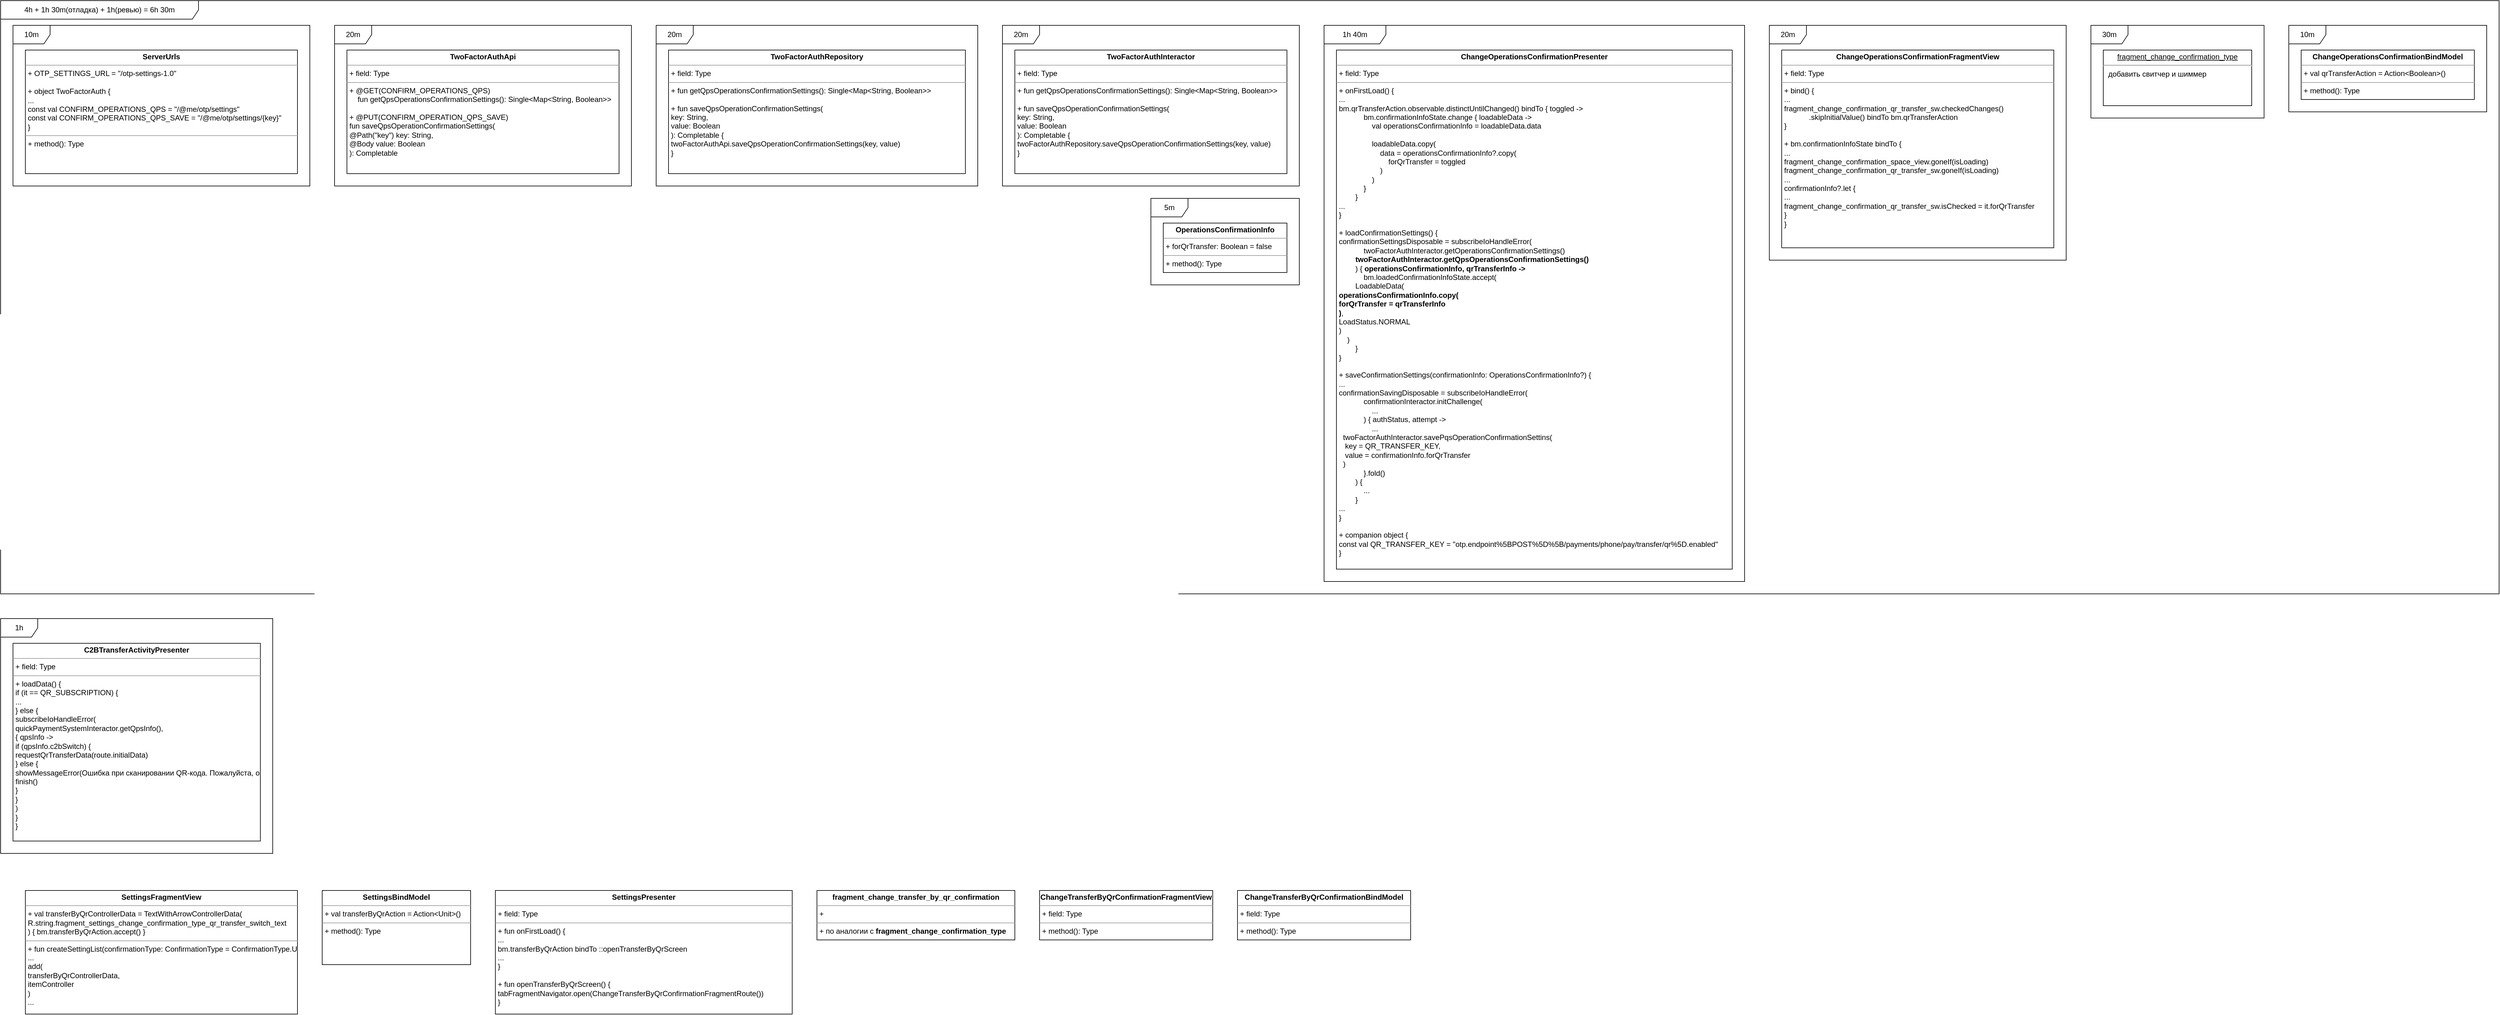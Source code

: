 <mxfile version="16.2.6" type="github">
  <diagram id="dtNNPIjGnfpnKM4EfALH" name="Page-1">
    <mxGraphModel dx="948" dy="1615" grid="1" gridSize="10" guides="1" tooltips="1" connect="1" arrows="1" fold="1" page="1" pageScale="1" pageWidth="850" pageHeight="1100" math="0" shadow="0">
      <root>
        <mxCell id="0" />
        <mxCell id="1" parent="0" />
        <mxCell id="L3CYPhSWqcNMOgiigEOy-1" value="&lt;p style=&quot;margin: 0px ; margin-top: 4px ; text-align: center ; text-decoration: underline&quot;&gt;fragment_change_confirmation_type&lt;/p&gt;&lt;hr&gt;&lt;p style=&quot;margin: 0px ; margin-left: 8px&quot;&gt;добавить свитчер и шиммер&lt;br&gt;&lt;/p&gt;" style="verticalAlign=top;align=left;overflow=fill;fontSize=12;fontFamily=Helvetica;html=1;" parent="1" vertex="1">
          <mxGeometry x="4240" y="40" width="240" height="90" as="geometry" />
        </mxCell>
        <mxCell id="L3CYPhSWqcNMOgiigEOy-2" value="&lt;p style=&quot;margin: 0px ; margin-top: 4px ; text-align: center&quot;&gt;&lt;b&gt;ChangeOperationsConfirmationFragmentView&lt;/b&gt;&lt;/p&gt;&lt;hr size=&quot;1&quot;&gt;&lt;p style=&quot;margin: 0px ; margin-left: 4px&quot;&gt;+ field: Type&lt;/p&gt;&lt;hr size=&quot;1&quot;&gt;&lt;p style=&quot;margin: 0px ; margin-left: 4px&quot;&gt;+ bind() {&lt;/p&gt;&lt;p style=&quot;margin: 0px ; margin-left: 4px&quot;&gt;...&lt;/p&gt;&lt;p style=&quot;margin: 0px ; margin-left: 4px&quot;&gt;fragment_change_confirmation_qr_transfer_sw.checkedChanges()&lt;br&gt;&amp;nbsp;&amp;nbsp;&amp;nbsp;&amp;nbsp;&amp;nbsp;&amp;nbsp;&amp;nbsp;&amp;nbsp;&amp;nbsp;&amp;nbsp;&amp;nbsp; .skipInitialValue() bindTo bm.qrTransferAction&lt;br&gt;&lt;/p&gt;&lt;p style=&quot;margin: 0px ; margin-left: 4px&quot;&gt;}&lt;br&gt;&lt;/p&gt;&lt;p style=&quot;margin: 0px ; margin-left: 4px&quot;&gt;&lt;br&gt;&lt;/p&gt;&lt;p style=&quot;margin: 0px ; margin-left: 4px&quot;&gt;+ bm.confirmationInfoState bindTo {&lt;/p&gt;&lt;p style=&quot;margin: 0px ; margin-left: 4px&quot;&gt;...&lt;/p&gt;&lt;p style=&quot;margin: 0px ; margin-left: 4px&quot;&gt;fragment_change_confirmation_space_view.goneIf(isLoading)&lt;br&gt;fragment_change_confirmation_qr_transfer_sw.goneIf(isLoading)&lt;/p&gt;&lt;p style=&quot;margin: 0px ; margin-left: 4px&quot;&gt;...&lt;/p&gt;&lt;p style=&quot;margin: 0px ; margin-left: 4px&quot;&gt;confirmationInfo?.let {&lt;br&gt;...&lt;br&gt;fragment_change_confirmation_qr_transfer_sw.isChecked = it.forQrTransfer&lt;br&gt;}&lt;br&gt;&lt;/p&gt;&lt;p style=&quot;margin: 0px ; margin-left: 4px&quot;&gt;}&lt;br&gt;&lt;/p&gt;" style="verticalAlign=top;align=left;overflow=fill;fontSize=12;fontFamily=Helvetica;html=1;" parent="1" vertex="1">
          <mxGeometry x="3720" y="40" width="440" height="320" as="geometry" />
        </mxCell>
        <mxCell id="7GuGKfg8-Vmtqx_74Q5k-1" value="&lt;p style=&quot;margin: 0px ; margin-top: 4px ; text-align: center&quot;&gt;&lt;b&gt;ServerUrls&lt;/b&gt;&lt;/p&gt;&lt;hr size=&quot;1&quot;&gt;&lt;p style=&quot;margin: 0px ; margin-left: 4px&quot;&gt;+ OTP_SETTINGS_URL = &quot;/otp-settings-1.0&quot;&lt;/p&gt;&lt;p style=&quot;margin: 0px ; margin-left: 4px&quot;&gt;&lt;br&gt;&lt;/p&gt;&lt;p style=&quot;margin: 0px ; margin-left: 4px&quot;&gt;+ object TwoFactorAuth {&lt;/p&gt;&lt;p style=&quot;margin: 0px ; margin-left: 4px&quot;&gt;...&lt;/p&gt;&lt;p style=&quot;margin: 0px ; margin-left: 4px&quot;&gt;const val CONFIRM_OPERATIONS_QPS = &quot;/@me/otp/settings&quot;&lt;/p&gt;&lt;p style=&quot;margin: 0px ; margin-left: 4px&quot;&gt;const val CONFIRM_OPERATIONS_QPS_SAVE = &quot;/@me/otp/settings/{key}&quot;&lt;br&gt;&lt;/p&gt;&lt;p style=&quot;margin: 0px ; margin-left: 4px&quot;&gt;}&lt;br&gt;&lt;/p&gt;&lt;hr size=&quot;1&quot;&gt;&lt;p style=&quot;margin: 0px ; margin-left: 4px&quot;&gt;+ method(): Type&lt;/p&gt;" style="verticalAlign=top;align=left;overflow=fill;fontSize=12;fontFamily=Helvetica;html=1;" parent="1" vertex="1">
          <mxGeometry x="880" y="40" width="440" height="200" as="geometry" />
        </mxCell>
        <mxCell id="7GuGKfg8-Vmtqx_74Q5k-2" value="&lt;p style=&quot;margin: 0px ; margin-top: 4px ; text-align: center&quot;&gt;&lt;b&gt;TwoFactorAuthApi&lt;/b&gt;&lt;/p&gt;&lt;hr size=&quot;1&quot;&gt;&lt;p style=&quot;margin: 0px ; margin-left: 4px&quot;&gt;+ field: Type&lt;/p&gt;&lt;hr size=&quot;1&quot;&gt;&lt;p style=&quot;margin: 0px ; margin-left: 4px&quot;&gt;+ @GET(CONFIRM_OPERATIONS_QPS)&lt;br&gt;&amp;nbsp;&amp;nbsp;&amp;nbsp; fun getQpsOperationsConfirmationSettings(): Single&amp;lt;Map&amp;lt;String, Boolean&amp;gt;&amp;gt;&lt;/p&gt;&lt;p style=&quot;margin: 0px ; margin-left: 4px&quot;&gt;&lt;br&gt;&lt;/p&gt;&lt;p style=&quot;margin: 0px ; margin-left: 4px&quot;&gt;+ @PUT(CONFIRM_OPERATION_QPS_SAVE)&lt;br&gt;&lt;/p&gt;&lt;p style=&quot;margin: 0px ; margin-left: 4px&quot;&gt;fun saveQpsOperationConfirmationSettings(&lt;br&gt;@Path(&quot;key&quot;) key: String,&lt;br&gt;@Body value: Boolean&lt;br&gt;): Completable&lt;br&gt;&lt;/p&gt;" style="verticalAlign=top;align=left;overflow=fill;fontSize=12;fontFamily=Helvetica;html=1;" parent="1" vertex="1">
          <mxGeometry x="1400" y="40" width="440" height="200" as="geometry" />
        </mxCell>
        <mxCell id="7GuGKfg8-Vmtqx_74Q5k-3" value="&lt;p style=&quot;margin: 0px ; margin-top: 4px ; text-align: center&quot;&gt;&lt;b&gt;TwoFactorAuthRepository&lt;/b&gt;&lt;/p&gt;&lt;hr size=&quot;1&quot;&gt;&lt;p style=&quot;margin: 0px ; margin-left: 4px&quot;&gt;+ field: Type&lt;/p&gt;&lt;hr size=&quot;1&quot;&gt;&lt;p style=&quot;margin: 0px ; margin-left: 4px&quot;&gt;+ fun getQpsOperationsConfirmationSettings(): Single&amp;lt;Map&amp;lt;String, Boolean&amp;gt;&amp;gt;&lt;/p&gt;&lt;p style=&quot;margin: 0px ; margin-left: 4px&quot;&gt;&lt;br&gt;&lt;/p&gt;&lt;p style=&quot;margin: 0px ; margin-left: 4px&quot;&gt;+ fun saveQpsOperationConfirmationSettings(&lt;br&gt;key: String,&lt;/p&gt;&lt;p style=&quot;margin: 0px ; margin-left: 4px&quot;&gt;value: Boolean&lt;br&gt;&lt;/p&gt;&lt;p style=&quot;margin: 0px ; margin-left: 4px&quot;&gt;): Completable {&lt;br&gt;twoFactorAuthApi.saveQpsOperationConfirmationSettings(key, value)&lt;br&gt;}&lt;br&gt;&lt;/p&gt;" style="verticalAlign=top;align=left;overflow=fill;fontSize=12;fontFamily=Helvetica;html=1;" parent="1" vertex="1">
          <mxGeometry x="1920" y="40" width="480" height="200" as="geometry" />
        </mxCell>
        <mxCell id="7GuGKfg8-Vmtqx_74Q5k-4" value="&lt;p style=&quot;margin: 0px ; margin-top: 4px ; text-align: center&quot;&gt;&lt;b&gt;TwoFactorAuthInteractor&lt;/b&gt;&lt;/p&gt;&lt;hr size=&quot;1&quot;&gt;&lt;p style=&quot;margin: 0px ; margin-left: 4px&quot;&gt;+ field: Type&lt;/p&gt;&lt;hr size=&quot;1&quot;&gt;&lt;p style=&quot;margin: 0px ; margin-left: 4px&quot;&gt;+ fun getQpsOperationsConfirmationSettings(): Single&amp;lt;Map&amp;lt;String, Boolean&amp;gt;&amp;gt;&lt;/p&gt;&lt;p style=&quot;margin: 0px ; margin-left: 4px&quot;&gt;&lt;br&gt;&lt;/p&gt;&lt;p style=&quot;margin: 0px ; margin-left: 4px&quot;&gt;+ fun saveQpsOperationConfirmationSettings(&lt;/p&gt;&lt;p style=&quot;margin: 0px ; margin-left: 4px&quot;&gt;key: String,&lt;/p&gt;&lt;p style=&quot;margin: 0px ; margin-left: 4px&quot;&gt;value: Boolean&lt;br&gt;&lt;/p&gt;&lt;p style=&quot;margin: 0px ; margin-left: 4px&quot;&gt;): Completable {&lt;/p&gt;&lt;p style=&quot;margin: 0px ; margin-left: 4px&quot;&gt;twoFactorAuthRepository.saveQpsOperationConfirmationSettings(key, value)&lt;br&gt;&lt;/p&gt;&lt;p style=&quot;margin: 0px ; margin-left: 4px&quot;&gt;}&lt;br&gt;&lt;/p&gt;" style="verticalAlign=top;align=left;overflow=fill;fontSize=12;fontFamily=Helvetica;html=1;" parent="1" vertex="1">
          <mxGeometry x="2480" y="40" width="440" height="200" as="geometry" />
        </mxCell>
        <mxCell id="7GuGKfg8-Vmtqx_74Q5k-5" value="&lt;p style=&quot;margin: 0px ; margin-top: 4px ; text-align: center&quot;&gt;&lt;b&gt;ChangeOperationsConfirmationPresenter&lt;/b&gt;&lt;/p&gt;&lt;hr size=&quot;1&quot;&gt;&lt;p style=&quot;margin: 0px ; margin-left: 4px&quot;&gt;+ field: Type&lt;/p&gt;&lt;hr size=&quot;1&quot;&gt;&lt;p style=&quot;margin: 0px ; margin-left: 4px&quot;&gt;+ onFirstLoad() {&lt;/p&gt;&lt;p style=&quot;margin: 0px ; margin-left: 4px&quot;&gt;...&lt;/p&gt;&lt;p style=&quot;margin: 0px ; margin-left: 4px&quot;&gt;bm.qrTransferAction.observable.distinctUntilChanged() bindTo { toggled -&amp;gt;&lt;br&gt;&amp;nbsp;&amp;nbsp;&amp;nbsp;&amp;nbsp;&amp;nbsp;&amp;nbsp;&amp;nbsp;&amp;nbsp;&amp;nbsp;&amp;nbsp;&amp;nbsp; bm.confirmationInfoState.change { loadableData -&amp;gt;&lt;br&gt;&amp;nbsp;&amp;nbsp;&amp;nbsp;&amp;nbsp;&amp;nbsp;&amp;nbsp;&amp;nbsp;&amp;nbsp;&amp;nbsp;&amp;nbsp;&amp;nbsp;&amp;nbsp;&amp;nbsp;&amp;nbsp;&amp;nbsp; val operationsConfirmationInfo = loadableData.data&lt;br&gt;&lt;br&gt;&amp;nbsp;&amp;nbsp;&amp;nbsp;&amp;nbsp;&amp;nbsp;&amp;nbsp;&amp;nbsp;&amp;nbsp;&amp;nbsp;&amp;nbsp;&amp;nbsp;&amp;nbsp;&amp;nbsp;&amp;nbsp;&amp;nbsp; loadableData.copy(&lt;br&gt;&amp;nbsp;&amp;nbsp;&amp;nbsp;&amp;nbsp;&amp;nbsp;&amp;nbsp;&amp;nbsp;&amp;nbsp;&amp;nbsp;&amp;nbsp;&amp;nbsp;&amp;nbsp;&amp;nbsp;&amp;nbsp;&amp;nbsp;&amp;nbsp;&amp;nbsp;&amp;nbsp;&amp;nbsp; data = operationsConfirmationInfo?.copy(&lt;br&gt;&amp;nbsp;&amp;nbsp;&amp;nbsp;&amp;nbsp;&amp;nbsp;&amp;nbsp;&amp;nbsp;&amp;nbsp;&amp;nbsp;&amp;nbsp;&amp;nbsp;&amp;nbsp;&amp;nbsp;&amp;nbsp;&amp;nbsp;&amp;nbsp;&amp;nbsp;&amp;nbsp;&amp;nbsp;&amp;nbsp;&amp;nbsp;&amp;nbsp;&amp;nbsp; forQrTransfer = toggled&lt;br&gt;&amp;nbsp;&amp;nbsp;&amp;nbsp;&amp;nbsp;&amp;nbsp;&amp;nbsp;&amp;nbsp;&amp;nbsp;&amp;nbsp;&amp;nbsp;&amp;nbsp;&amp;nbsp;&amp;nbsp;&amp;nbsp;&amp;nbsp;&amp;nbsp;&amp;nbsp;&amp;nbsp;&amp;nbsp; )&lt;br&gt;&amp;nbsp;&amp;nbsp;&amp;nbsp;&amp;nbsp;&amp;nbsp;&amp;nbsp;&amp;nbsp;&amp;nbsp;&amp;nbsp;&amp;nbsp;&amp;nbsp;&amp;nbsp;&amp;nbsp;&amp;nbsp;&amp;nbsp; )&lt;br&gt;&amp;nbsp;&amp;nbsp;&amp;nbsp;&amp;nbsp;&amp;nbsp;&amp;nbsp;&amp;nbsp;&amp;nbsp;&amp;nbsp;&amp;nbsp;&amp;nbsp; }&lt;br&gt;&amp;nbsp;&amp;nbsp;&amp;nbsp;&amp;nbsp;&amp;nbsp;&amp;nbsp;&amp;nbsp; }&lt;br&gt;&lt;/p&gt;&lt;p style=&quot;margin: 0px ; margin-left: 4px&quot;&gt;...&lt;br&gt;&lt;/p&gt;&lt;p style=&quot;margin: 0px ; margin-left: 4px&quot;&gt;}&lt;br&gt;&lt;/p&gt;&lt;p style=&quot;margin: 0px ; margin-left: 4px&quot;&gt;&lt;br&gt;&lt;/p&gt;&lt;p style=&quot;margin: 0px ; margin-left: 4px&quot;&gt;+ loadConfirmationSettings() {&lt;/p&gt;&lt;p style=&quot;margin: 0px ; margin-left: 4px&quot;&gt;confirmationSettingsDisposable = subscribeIoHandleError(&lt;br&gt;&amp;nbsp;&amp;nbsp;&amp;nbsp;&amp;nbsp;&amp;nbsp;&amp;nbsp;&amp;nbsp;&amp;nbsp;&amp;nbsp;&amp;nbsp;&amp;nbsp; twoFactorAuthInteractor.getOperationsConfirmationSettings()&lt;/p&gt;&lt;p style=&quot;margin: 0px ; margin-left: 4px&quot;&gt;&lt;span&gt; &lt;/span&gt;&amp;nbsp;&amp;nbsp;&amp;nbsp; &lt;span&gt; &lt;/span&gt;&amp;nbsp;&amp;nbsp;&amp;nbsp; &lt;b&gt;twoFactorAuthInteractor.getQpsOperationsConfirmationSettings()&lt;/b&gt;&lt;br&gt;&lt;/p&gt;&lt;p style=&quot;margin: 0px ; margin-left: 4px&quot;&gt;&amp;nbsp;&amp;nbsp;&amp;nbsp;&amp;nbsp;&amp;nbsp;&amp;nbsp;&amp;nbsp; ) { &lt;b&gt;operationsConfirmationInfo, qrTransferInfo -&amp;gt;&lt;/b&gt;&lt;br&gt;&amp;nbsp;&amp;nbsp;&amp;nbsp;&amp;nbsp;&amp;nbsp;&amp;nbsp;&amp;nbsp;&amp;nbsp;&amp;nbsp;&amp;nbsp;&amp;nbsp; bm.loadedConfirmationInfoState.accept(&lt;/p&gt;&lt;p style=&quot;margin: 0px ; margin-left: 4px&quot;&gt;&lt;span&gt; &lt;/span&gt;&amp;nbsp;&amp;nbsp;&amp;nbsp;&amp;nbsp;&amp;nbsp;&amp;nbsp;&amp;nbsp; LoadableData(&lt;/p&gt;&lt;p style=&quot;margin: 0px ; margin-left: 4px&quot;&gt;&lt;b&gt;operationsConfirmationInfo.copy(&lt;/b&gt;&lt;/p&gt;&lt;p style=&quot;margin: 0px ; margin-left: 4px&quot;&gt;&lt;b&gt;forQrTransfer = qrTransferInfo &lt;br&gt;&lt;/b&gt;&lt;/p&gt;&lt;p style=&quot;margin: 0px ; margin-left: 4px&quot;&gt;&lt;b&gt;)&lt;/b&gt;, &lt;br&gt;&lt;/p&gt;&lt;p style=&quot;margin: 0px ; margin-left: 4px&quot;&gt;LoadStatus.NORMAL&lt;/p&gt;&lt;p style=&quot;margin: 0px ; margin-left: 4px&quot;&gt;)&lt;/p&gt;&lt;p style=&quot;margin: 0px ; margin-left: 4px&quot;&gt;&lt;span&gt; &lt;/span&gt;&amp;nbsp;&amp;nbsp;&amp;nbsp; )&lt;br&gt;&amp;nbsp;&amp;nbsp;&amp;nbsp;&amp;nbsp;&amp;nbsp;&amp;nbsp;&amp;nbsp; }&lt;br&gt;&lt;/p&gt;&lt;p style=&quot;margin: 0px ; margin-left: 4px&quot;&gt;}&lt;/p&gt;&lt;p style=&quot;margin: 0px ; margin-left: 4px&quot;&gt;&lt;br&gt;&lt;/p&gt;&lt;p style=&quot;margin: 0px ; margin-left: 4px&quot;&gt;+ saveConfirmationSettings(confirmationInfo: OperationsConfirmationInfo?) {&lt;/p&gt;&lt;p style=&quot;margin: 0px ; margin-left: 4px&quot;&gt;...&lt;/p&gt;&lt;p style=&quot;margin: 0px ; margin-left: 4px&quot;&gt;confirmationSavingDisposable = subscribeIoHandleError(&lt;br&gt;&amp;nbsp;&amp;nbsp;&amp;nbsp;&amp;nbsp;&amp;nbsp;&amp;nbsp;&amp;nbsp;&amp;nbsp;&amp;nbsp;&amp;nbsp;&amp;nbsp; confirmationInteractor.initChallenge(&lt;br&gt;&amp;nbsp;&amp;nbsp;&amp;nbsp;&amp;nbsp;&amp;nbsp;&amp;nbsp;&amp;nbsp;&amp;nbsp;&amp;nbsp;&amp;nbsp;&amp;nbsp;&amp;nbsp;&amp;nbsp;&amp;nbsp;&amp;nbsp; ...&lt;br&gt;&amp;nbsp;&amp;nbsp;&amp;nbsp;&amp;nbsp;&amp;nbsp;&amp;nbsp;&amp;nbsp;&amp;nbsp;&amp;nbsp;&amp;nbsp;&amp;nbsp; ) { authStatus, attempt -&amp;gt;&lt;br&gt;&amp;nbsp;&amp;nbsp;&amp;nbsp;&amp;nbsp;&amp;nbsp;&amp;nbsp;&amp;nbsp;&amp;nbsp;&amp;nbsp;&amp;nbsp;&amp;nbsp;&amp;nbsp;&amp;nbsp;&amp;nbsp;&amp;nbsp; ...&lt;/p&gt;&lt;p style=&quot;margin: 0px ; margin-left: 4px&quot;&gt;&lt;span&gt; &lt;/span&gt;&lt;span&gt; &lt;/span&gt;&lt;span&gt; &lt;/span&gt;&lt;span&gt; &lt;/span&gt;&lt;span style=&quot;white-space: pre&quot;&gt; &lt;/span&gt;&lt;span style=&quot;white-space: pre&quot;&gt; &lt;/span&gt;twoFactorAuthInteractor.savePqsOperationConfirmationSettins(&lt;/p&gt;&lt;p style=&quot;margin: 0px ; margin-left: 4px&quot;&gt;&lt;span&gt; &lt;/span&gt;&lt;span&gt; &lt;/span&gt;&lt;span&gt; &lt;/span&gt;&lt;span style=&quot;white-space: pre&quot;&gt; &lt;/span&gt;&lt;span style=&quot;white-space: pre&quot;&gt; &lt;/span&gt;&lt;span style=&quot;white-space: pre&quot;&gt; &lt;/span&gt;key = QR_TRANSFER_KEY,&lt;span&gt; &lt;/span&gt;&lt;/p&gt;&lt;p style=&quot;margin: 0px ; margin-left: 4px&quot;&gt;&lt;span&gt; &lt;/span&gt;&lt;span&gt; &lt;/span&gt;&lt;span style=&quot;white-space: pre&quot;&gt; &lt;/span&gt;&lt;span style=&quot;white-space: pre&quot;&gt; &lt;/span&gt;&lt;span style=&quot;white-space: pre&quot;&gt; &lt;/span&gt;value = confirmationInfo.forQrTransfer&lt;br&gt;&lt;/p&gt;&lt;p style=&quot;margin: 0px ; margin-left: 4px&quot;&gt;&lt;span&gt; &lt;/span&gt;&lt;span&gt; &lt;/span&gt;&lt;span style=&quot;white-space: pre&quot;&gt; &lt;/span&gt;&lt;span style=&quot;white-space: pre&quot;&gt; &lt;/span&gt;)&lt;br&gt;&lt;/p&gt;&lt;p style=&quot;margin: 0px ; margin-left: 4px&quot;&gt;&amp;nbsp;&amp;nbsp;&amp;nbsp;&amp;nbsp;&amp;nbsp;&amp;nbsp;&amp;nbsp;&amp;nbsp;&amp;nbsp;&amp;nbsp;&amp;nbsp; }.fold()&lt;br&gt;&amp;nbsp;&amp;nbsp;&amp;nbsp;&amp;nbsp;&amp;nbsp;&amp;nbsp;&amp;nbsp; ) {&lt;br&gt;&amp;nbsp;&amp;nbsp;&amp;nbsp;&amp;nbsp;&amp;nbsp;&amp;nbsp;&amp;nbsp;&amp;nbsp;&amp;nbsp;&amp;nbsp;&amp;nbsp; ...&lt;br&gt;&amp;nbsp;&amp;nbsp;&amp;nbsp;&amp;nbsp;&amp;nbsp;&amp;nbsp;&amp;nbsp; }&lt;br&gt;&lt;/p&gt;&lt;p style=&quot;margin: 0px ; margin-left: 4px&quot;&gt;...&lt;br&gt;&lt;/p&gt;&lt;p style=&quot;margin: 0px ; margin-left: 4px&quot;&gt;}&lt;/p&gt;&lt;p style=&quot;margin: 0px ; margin-left: 4px&quot;&gt;&lt;br&gt;&lt;/p&gt;&lt;p style=&quot;margin: 0px ; margin-left: 4px&quot;&gt;+ companion object {&lt;/p&gt;&lt;p style=&quot;margin: 0px ; margin-left: 4px&quot;&gt;const val QR_TRANSFER_KEY = &quot;otp.endpoint%5BPOST%5D%5B/payments/phone/pay/transfer/qr%5D.enabled&quot;&lt;br&gt;&lt;/p&gt;&lt;p style=&quot;margin: 0px ; margin-left: 4px&quot;&gt;}&lt;br&gt;&lt;/p&gt;" style="verticalAlign=top;align=left;overflow=fill;fontSize=12;fontFamily=Helvetica;html=1;" parent="1" vertex="1">
          <mxGeometry x="3000" y="40" width="640" height="840" as="geometry" />
        </mxCell>
        <mxCell id="7GuGKfg8-Vmtqx_74Q5k-6" value="&lt;p style=&quot;margin: 0px ; margin-top: 4px ; text-align: center&quot;&gt;&lt;b&gt;OperationsConfirmationInfo&lt;/b&gt;&lt;/p&gt;&lt;hr size=&quot;1&quot;&gt;&lt;p style=&quot;margin: 0px ; margin-left: 4px&quot;&gt;+ forQrTransfer: Boolean = false&lt;br&gt;&lt;/p&gt;&lt;hr size=&quot;1&quot;&gt;&lt;p style=&quot;margin: 0px ; margin-left: 4px&quot;&gt;+ method(): Type&lt;/p&gt;" style="verticalAlign=top;align=left;overflow=fill;fontSize=12;fontFamily=Helvetica;html=1;" parent="1" vertex="1">
          <mxGeometry x="2720" y="320" width="200" height="80" as="geometry" />
        </mxCell>
        <mxCell id="7GuGKfg8-Vmtqx_74Q5k-7" value="&lt;p style=&quot;margin: 0px ; margin-top: 4px ; text-align: center&quot;&gt;&lt;b&gt;ChangeOperationsConfirmationBindModel&lt;/b&gt;&lt;/p&gt;&lt;hr size=&quot;1&quot;&gt;&lt;p style=&quot;margin: 0px ; margin-left: 4px&quot;&gt;+ val qrTransferAction = Action&amp;lt;Boolean&amp;gt;()&lt;/p&gt;&lt;hr size=&quot;1&quot;&gt;&lt;p style=&quot;margin: 0px ; margin-left: 4px&quot;&gt;+ method(): Type&lt;/p&gt;" style="verticalAlign=top;align=left;overflow=fill;fontSize=12;fontFamily=Helvetica;html=1;" parent="1" vertex="1">
          <mxGeometry x="4560" y="40" width="280" height="80" as="geometry" />
        </mxCell>
        <mxCell id="7GuGKfg8-Vmtqx_74Q5k-9" value="10m" style="shape=umlFrame;whiteSpace=wrap;html=1;" parent="1" vertex="1">
          <mxGeometry x="860" width="480" height="260" as="geometry" />
        </mxCell>
        <mxCell id="7GuGKfg8-Vmtqx_74Q5k-10" value="20m" style="shape=umlFrame;whiteSpace=wrap;html=1;" parent="1" vertex="1">
          <mxGeometry x="1380" width="480" height="260" as="geometry" />
        </mxCell>
        <mxCell id="7GuGKfg8-Vmtqx_74Q5k-11" value="20m" style="shape=umlFrame;whiteSpace=wrap;html=1;" parent="1" vertex="1">
          <mxGeometry x="1900" width="520" height="260" as="geometry" />
        </mxCell>
        <mxCell id="7GuGKfg8-Vmtqx_74Q5k-12" value="20m" style="shape=umlFrame;whiteSpace=wrap;html=1;" parent="1" vertex="1">
          <mxGeometry x="2460" width="480" height="260" as="geometry" />
        </mxCell>
        <mxCell id="7GuGKfg8-Vmtqx_74Q5k-13" value="5m" style="shape=umlFrame;whiteSpace=wrap;html=1;" parent="1" vertex="1">
          <mxGeometry x="2700" y="280" width="240" height="140" as="geometry" />
        </mxCell>
        <mxCell id="7GuGKfg8-Vmtqx_74Q5k-14" value="1h 40m" style="shape=umlFrame;whiteSpace=wrap;html=1;width=100;height=30;" parent="1" vertex="1">
          <mxGeometry x="2980" width="680" height="900" as="geometry" />
        </mxCell>
        <mxCell id="7GuGKfg8-Vmtqx_74Q5k-15" value="20m" style="shape=umlFrame;whiteSpace=wrap;html=1;" parent="1" vertex="1">
          <mxGeometry x="3700" width="480" height="380" as="geometry" />
        </mxCell>
        <mxCell id="7GuGKfg8-Vmtqx_74Q5k-16" value="30m" style="shape=umlFrame;whiteSpace=wrap;html=1;" parent="1" vertex="1">
          <mxGeometry x="4220" width="280" height="150" as="geometry" />
        </mxCell>
        <mxCell id="7GuGKfg8-Vmtqx_74Q5k-17" value="10m" style="shape=umlFrame;whiteSpace=wrap;html=1;" parent="1" vertex="1">
          <mxGeometry x="4540" width="320" height="140" as="geometry" />
        </mxCell>
        <mxCell id="7GuGKfg8-Vmtqx_74Q5k-18" value="4h + 1h 30m(отладка) + 1h(ревью) = 6h 30m" style="shape=umlFrame;whiteSpace=wrap;html=1;width=320;height=30;" parent="1" vertex="1">
          <mxGeometry x="840" y="-40" width="4040" height="960" as="geometry" />
        </mxCell>
        <mxCell id="7GuGKfg8-Vmtqx_74Q5k-19" value="&lt;p style=&quot;margin: 0px ; margin-top: 4px ; text-align: center&quot;&gt;&lt;b&gt;C2BTransferActivityPresenter&lt;/b&gt;&lt;/p&gt;&lt;hr size=&quot;1&quot;&gt;&lt;p style=&quot;margin: 0px ; margin-left: 4px&quot;&gt;+ field: Type&lt;/p&gt;&lt;hr size=&quot;1&quot;&gt;&lt;p style=&quot;margin: 0px ; margin-left: 4px&quot;&gt;+ loadData() {&lt;/p&gt;&lt;p style=&quot;margin: 0px ; margin-left: 4px&quot;&gt;if (it == QR_SUBSCRIPTION) {&lt;br&gt;...&lt;br&gt;} else {&lt;br&gt;subscribeIoHandleError(&lt;/p&gt;&lt;p style=&quot;margin: 0px ; margin-left: 4px&quot;&gt;quickPaymentSystemInteractor.getQpsInfo(),&lt;/p&gt;&lt;p style=&quot;margin: 0px ; margin-left: 4px&quot;&gt;{ qpsInfo -&amp;gt;&lt;br&gt;&lt;/p&gt;&lt;p style=&quot;margin: 0px ; margin-left: 4px&quot;&gt;if (qpsInfo.c2bSwitch) {&lt;/p&gt;&lt;p style=&quot;margin: 0px ; margin-left: 4px&quot;&gt;requestQrTransferData(route.initialData)&lt;br&gt;&lt;/p&gt;&lt;p style=&quot;margin: 0px ; margin-left: 4px&quot;&gt;} else {&lt;/p&gt;&lt;p style=&quot;margin: 0px ; margin-left: 4px&quot;&gt;showMessageError(Ошибка при сканировании QR-кода. Пожалуйста, обратитесь в банк для подключения сервиса СБП)&lt;/p&gt;&lt;p style=&quot;margin: 0px ; margin-left: 4px&quot;&gt;finish()&lt;br&gt;&lt;/p&gt;&lt;p style=&quot;margin: 0px ; margin-left: 4px&quot;&gt;}&lt;br&gt;&lt;/p&gt;&lt;p style=&quot;margin: 0px ; margin-left: 4px&quot;&gt;}&lt;/p&gt;&lt;p style=&quot;margin: 0px ; margin-left: 4px&quot;&gt;)&lt;br&gt;&lt;/p&gt;&lt;p style=&quot;margin: 0px ; margin-left: 4px&quot;&gt;}&lt;br&gt;&lt;/p&gt;&lt;p style=&quot;margin: 0px ; margin-left: 4px&quot;&gt;}&lt;br&gt;&lt;/p&gt;" style="verticalAlign=top;align=left;overflow=fill;fontSize=12;fontFamily=Helvetica;html=1;" parent="1" vertex="1">
          <mxGeometry x="860" y="1000" width="400" height="320" as="geometry" />
        </mxCell>
        <mxCell id="7GuGKfg8-Vmtqx_74Q5k-20" value="1h" style="shape=umlFrame;whiteSpace=wrap;html=1;" parent="1" vertex="1">
          <mxGeometry x="840" y="960" width="440" height="380" as="geometry" />
        </mxCell>
        <mxCell id="RCWrRE2TLmp3KKMXPL7U-1" value="&lt;p style=&quot;margin: 0px ; margin-top: 4px ; text-align: center&quot;&gt;&lt;b&gt;SettingsFragmentView&lt;/b&gt;&lt;/p&gt;&lt;hr size=&quot;1&quot;&gt;&lt;p style=&quot;margin: 0px ; margin-left: 4px&quot;&gt;+ val transferByQrControllerData = TextWithArrowControllerData(&lt;/p&gt;&lt;p style=&quot;margin: 0px ; margin-left: 4px&quot;&gt;R.string.fragment_settings_change_confirmation_type_qr_transfer_switch_text&lt;/p&gt;&lt;p style=&quot;margin: 0px ; margin-left: 4px&quot;&gt;) { bm.transferByQrAction.accept() }&lt;br&gt;&lt;/p&gt;&lt;hr size=&quot;1&quot;&gt;&lt;p style=&quot;margin: 0px ; margin-left: 4px&quot;&gt;+ fun createSettingList(confirmationType: ConfirmationType = ConfirmationType.UNKNOWN) =&lt;/p&gt;&lt;p style=&quot;margin: 0px ; margin-left: 4px&quot;&gt;...&lt;/p&gt;&lt;p style=&quot;margin: 0px ; margin-left: 4px&quot;&gt;add(&lt;/p&gt;&lt;p style=&quot;margin: 0px ; margin-left: 4px&quot;&gt;transferByQrControllerData,&lt;br&gt;&lt;/p&gt;&lt;p style=&quot;margin: 0px ; margin-left: 4px&quot;&gt;itemController&lt;br&gt;&lt;/p&gt;&lt;p style=&quot;margin: 0px ; margin-left: 4px&quot;&gt;)&lt;br&gt;&lt;/p&gt;&lt;p style=&quot;margin: 0px ; margin-left: 4px&quot;&gt;...&lt;br&gt;&lt;/p&gt;" style="verticalAlign=top;align=left;overflow=fill;fontSize=12;fontFamily=Helvetica;html=1;" vertex="1" parent="1">
          <mxGeometry x="880" y="1400" width="440" height="200" as="geometry" />
        </mxCell>
        <mxCell id="RCWrRE2TLmp3KKMXPL7U-2" value="&lt;p style=&quot;margin: 0px ; margin-top: 4px ; text-align: center&quot;&gt;&lt;b&gt;SettingsBindModel&lt;/b&gt;&lt;/p&gt;&lt;hr size=&quot;1&quot;&gt;&lt;p style=&quot;margin: 0px ; margin-left: 4px&quot;&gt;+ val transferByQrAction = Action&amp;lt;Unit&amp;gt;()&lt;/p&gt;&lt;hr size=&quot;1&quot;&gt;&lt;p style=&quot;margin: 0px ; margin-left: 4px&quot;&gt;+ method(): Type&lt;/p&gt;" style="verticalAlign=top;align=left;overflow=fill;fontSize=12;fontFamily=Helvetica;html=1;" vertex="1" parent="1">
          <mxGeometry x="1360" y="1400" width="240" height="120" as="geometry" />
        </mxCell>
        <mxCell id="RCWrRE2TLmp3KKMXPL7U-3" value="&lt;p style=&quot;margin: 0px ; margin-top: 4px ; text-align: center&quot;&gt;&lt;b&gt;SettingsPresenter&lt;/b&gt;&lt;/p&gt;&lt;hr size=&quot;1&quot;&gt;&lt;p style=&quot;margin: 0px ; margin-left: 4px&quot;&gt;+ field: Type&lt;/p&gt;&lt;hr size=&quot;1&quot;&gt;&lt;p style=&quot;margin: 0px ; margin-left: 4px&quot;&gt;+ fun onFirstLoad() {&lt;/p&gt;&lt;p style=&quot;margin: 0px ; margin-left: 4px&quot;&gt;...&lt;/p&gt;&lt;p style=&quot;margin: 0px ; margin-left: 4px&quot;&gt;bm.transferByQrAction bindTo ::openTransferByQrScreen&lt;br&gt;&lt;/p&gt;&lt;p style=&quot;margin: 0px ; margin-left: 4px&quot;&gt;...&lt;br&gt;&lt;/p&gt;&lt;p style=&quot;margin: 0px ; margin-left: 4px&quot;&gt;}&lt;/p&gt;&lt;p style=&quot;margin: 0px ; margin-left: 4px&quot;&gt;&lt;br&gt;&lt;/p&gt;&lt;p style=&quot;margin: 0px ; margin-left: 4px&quot;&gt;+ fun openTransferByQrScreen() {&lt;/p&gt;&lt;p style=&quot;margin: 0px ; margin-left: 4px&quot;&gt;tabFragmentNavigator.open(ChangeTransferByQrConfirmationFragmentRoute())&lt;br&gt;&lt;/p&gt;&lt;p style=&quot;margin: 0px ; margin-left: 4px&quot;&gt;}&lt;br&gt;&lt;/p&gt;&lt;div&gt;&lt;br&gt;&lt;/div&gt;" style="verticalAlign=top;align=left;overflow=fill;fontSize=12;fontFamily=Helvetica;html=1;" vertex="1" parent="1">
          <mxGeometry x="1640" y="1400" width="480" height="200" as="geometry" />
        </mxCell>
        <mxCell id="RCWrRE2TLmp3KKMXPL7U-5" value="&lt;p style=&quot;margin: 0px ; margin-top: 4px ; text-align: center&quot;&gt;&lt;b&gt;fragment_change_transfer_by_qr_confirmation&lt;/b&gt;&lt;/p&gt;&lt;hr size=&quot;1&quot;&gt;&lt;p style=&quot;margin: 0px ; margin-left: 4px&quot;&gt;+ &lt;br&gt;&lt;/p&gt;&lt;hr size=&quot;1&quot;&gt;&lt;p style=&quot;margin: 0px ; margin-left: 4px&quot;&gt;+ по аналогии с &lt;b&gt;fragment_change_confirmation_type&lt;/b&gt;&lt;br&gt;&lt;/p&gt;" style="verticalAlign=top;align=left;overflow=fill;fontSize=12;fontFamily=Helvetica;html=1;" vertex="1" parent="1">
          <mxGeometry x="2160" y="1400" width="320" height="80" as="geometry" />
        </mxCell>
        <mxCell id="RCWrRE2TLmp3KKMXPL7U-6" value="&lt;p style=&quot;margin: 0px ; margin-top: 4px ; text-align: center&quot;&gt;&lt;b&gt;ChangeTransferByQrConfirmationFragmentView&lt;/b&gt;&lt;/p&gt;&lt;hr size=&quot;1&quot;&gt;&lt;p style=&quot;margin: 0px ; margin-left: 4px&quot;&gt;+ field: Type&lt;/p&gt;&lt;hr size=&quot;1&quot;&gt;&lt;p style=&quot;margin: 0px ; margin-left: 4px&quot;&gt;+ method(): Type&lt;/p&gt;" style="verticalAlign=top;align=left;overflow=fill;fontSize=12;fontFamily=Helvetica;html=1;" vertex="1" parent="1">
          <mxGeometry x="2520" y="1400" width="280" height="80" as="geometry" />
        </mxCell>
        <mxCell id="RCWrRE2TLmp3KKMXPL7U-7" value="&lt;p style=&quot;margin: 0px ; margin-top: 4px ; text-align: center&quot;&gt;&lt;b&gt;ChangeTransferByQrConfirmationBindModel&lt;/b&gt;&lt;/p&gt;&lt;hr size=&quot;1&quot;&gt;&lt;p style=&quot;margin: 0px ; margin-left: 4px&quot;&gt;+ field: Type&lt;/p&gt;&lt;hr size=&quot;1&quot;&gt;&lt;p style=&quot;margin: 0px ; margin-left: 4px&quot;&gt;+ method(): Type&lt;/p&gt;" style="verticalAlign=top;align=left;overflow=fill;fontSize=12;fontFamily=Helvetica;html=1;" vertex="1" parent="1">
          <mxGeometry x="2840" y="1400" width="280" height="80" as="geometry" />
        </mxCell>
      </root>
    </mxGraphModel>
  </diagram>
</mxfile>
